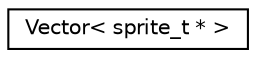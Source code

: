 digraph "Graphical Class Hierarchy"
{
 // INTERACTIVE_SVG=YES
  edge [fontname="Helvetica",fontsize="10",labelfontname="Helvetica",labelfontsize="10"];
  node [fontname="Helvetica",fontsize="10",shape=record];
  rankdir="LR";
  Node1 [label="Vector\< sprite_t * \>",height=0.2,width=0.4,color="black", fillcolor="white", style="filled",URL="$class_vector.html"];
}
